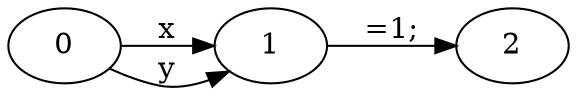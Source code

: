 digraph g
{
rankdir=LR;
0;1;2;
0 -> 1 [label="x"]
0 -> 1 [label="y"]
1 -> 2 [label="=1;"]
}
